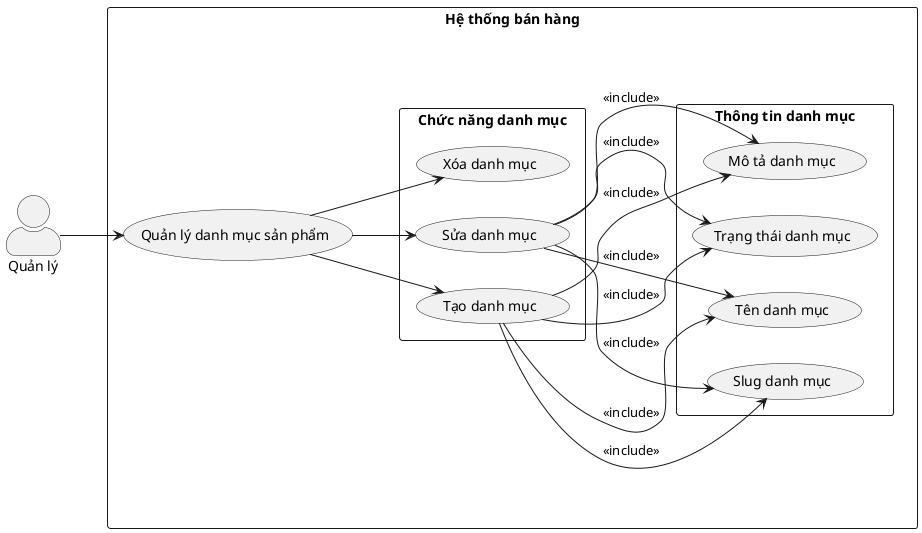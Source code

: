 @startuml
left to right direction
skinparam packageStyle rectangle
skinparam actorStyle awesome

actor "Quản lý" as manager

rectangle "Hệ thống bán hàng" {

  (Quản lý danh mục sản phẩm) as manage_category

  package "Chức năng danh mục" {
    (Tạo danh mục) as create_category
    (Sửa danh mục) as edit_category
    (Xóa danh mục) as delete_category
  }

  package "Thông tin danh mục" {
    (Tên danh mục) as category_name
    (Slug danh mục) as category_slug
    (Mô tả danh mục) as description
    (Trạng thái danh mục) as status
  }

  manager --> manage_category

  manage_category --> create_category
  manage_category --> edit_category
  manage_category --> delete_category

  create_category --> category_name : <<include>>
  create_category --> category_slug : <<include>>
  create_category --> description : <<include>>
  create_category --> status : <<include>>

  edit_category --> category_name : <<include>>
  edit_category --> category_slug : <<include>>
  edit_category --> description : <<include>>
  edit_category --> status : <<include>>
}
@enduml
